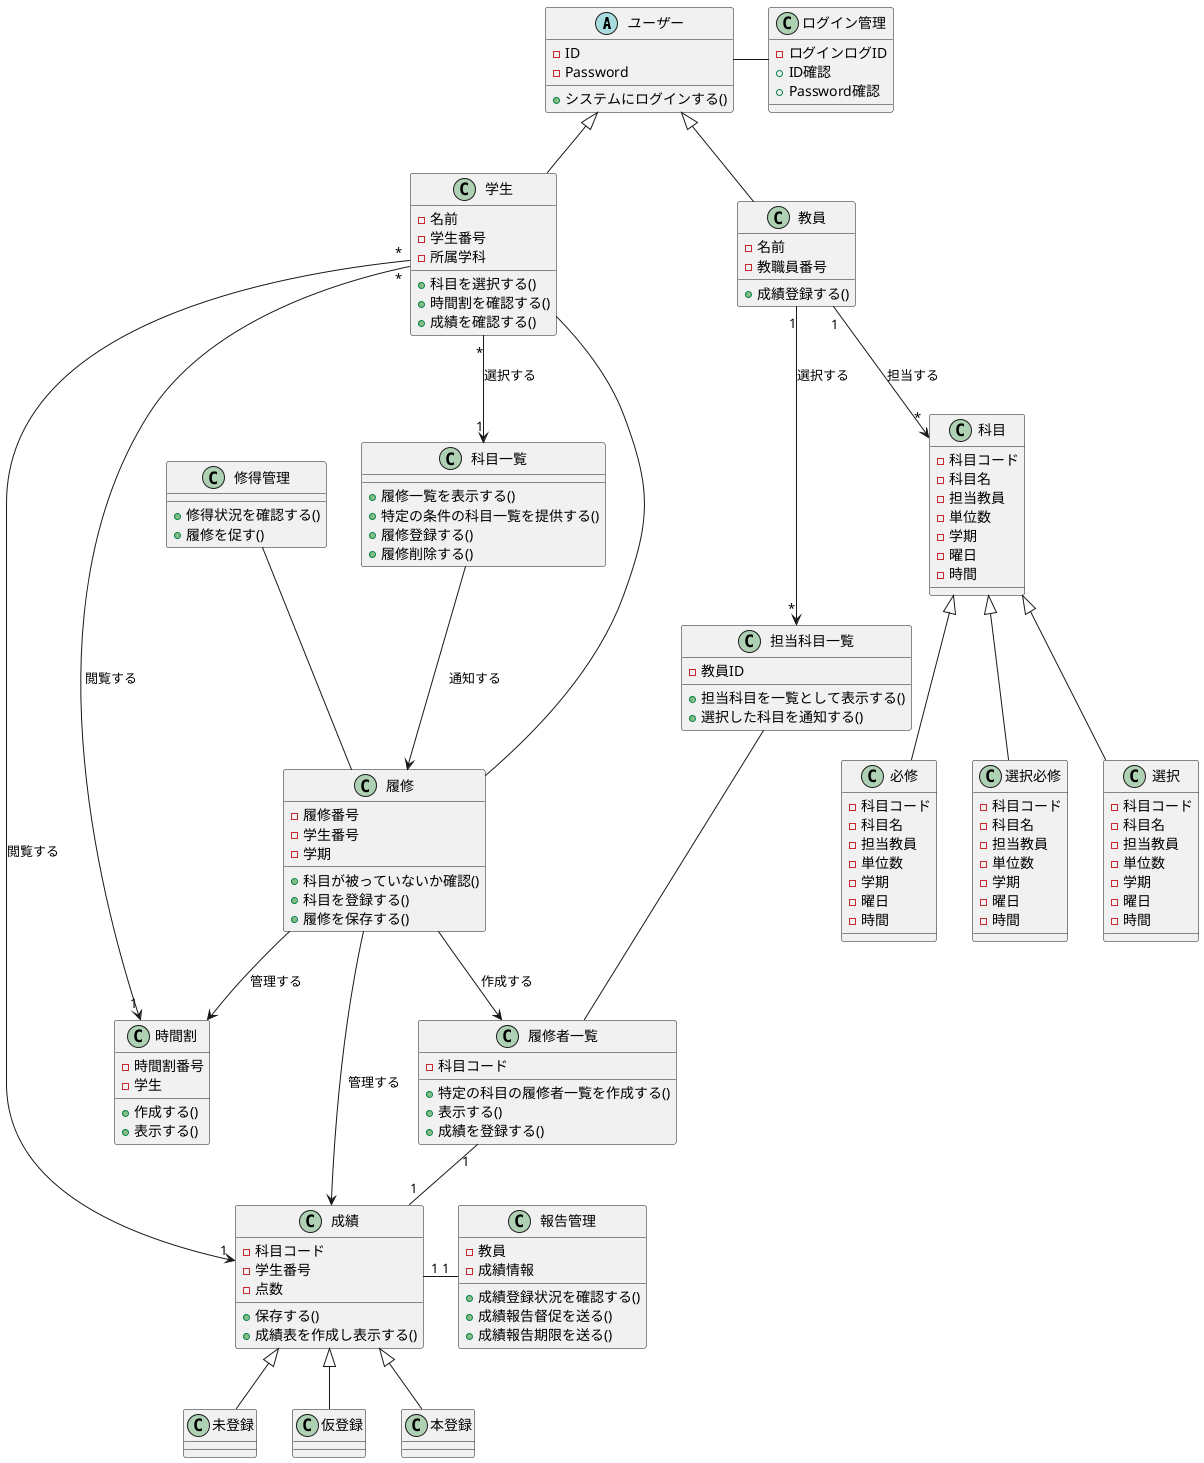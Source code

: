 @startuml クラス図1
'分析段階のクラス図'


'クラス'
abstract ユーザー{
    - ID
    - Password
    + システムにログインする()
}

'学生クラスは学生の名前や学生番号が属性として保存されている．
'科目の選択や時間割を確認等の動作を行う
class 学生{
    - 名前
    - 学生番号
    - 所属学科
    + 科目を選択する()
    + 時間割を確認する()
    + 成績を確認する()
}

'教員クラスは教員毎にオブジェクトが作成される
class 教員{
    - 名前
    - 教職員番号
    + 成績登録する()
}

'ユーザーのログインを確認するためのクラス
class ログイン管理{
    - ログインログID
    + ID確認
    + Password確認
}

'履修クラスはある学生がどの科目を履修しているかを表すクラスである．学生毎に作成されることを想定している
'また，履修登録，削除ができるかも確認をする
'このクラスで成績表や時間割が作成されることを想定している．
'成績クラスを参照し，成績も一緒に保存することを想定する
class 履修{
    - 履修番号
    - 学生番号
    - 学期
    + 科目が被っていないか確認()
    + 科目を登録する()
    + 履修を保存する()
}

'科目一覧クラスは科目クラスを参照し特定(曜日や時間)で合致する科目を一覧と表示や選択された科目を通知するクラスである．
class 科目一覧{
    + 履修一覧を表示する()
    + 特定の条件の科目一覧を提供する()
    + 履修登録する()
    + 履修削除する()
}

'担当科目一覧は教員が担当している科目を一覧として表示するために使用するクラスである．
class 担当科目一覧{
    - 教員ID
    + 担当科目を一覧として表示する()
    + 選択した科目を通知する()
}

class 履修者一覧{
    - 科目コード
    + 特定の科目の履修者一覧を作成する()
    + 表示する()
    + 成績を登録する()
}

'科目クラスには科目コード毎に作成される
'学期，曜日，時間等の情報が属性として保存されている．
'所属学科によって科目の分類が異なるので関連クラスとして定義されている
class 科目{
    - 科目コード
    - 科目名
    - 担当教員
    - 単位数
    - 学期
    - 曜日
    - 時間
}

class 必修{
    - 科目コード
    - 科目名
    - 担当教員
    - 単位数
    - 学期
    - 曜日
    - 時間
}

class 選択必修{
    - 科目コード
    - 科目名
    - 担当教員
    - 単位数
    - 学期
    - 曜日
    - 時間  
}

class 選択{
    - 科目コード
    - 科目名
    - 担当教員
    - 単位数
    - 学期
    - 曜日
    - 時間
}

'成績クラスは，科目，学生を属性に持ち，点数等を保持する．
'その
class 成績{
    - 科目コード
    - 学生番号
    - 点数
    + 保存する()
    + 成績表を作成し表示する()
}

class 未登録{

}

class 仮登録{

}

class 本登録{

}

'履修クラスから作成され，学生から閲覧されることを想定している
class 時間割{
    - 時間割番号
    - 学生
    + 作成する()
    + 表示する()
}

'履修クラスで履修状況を確認し，修得できていなかったら修得を促すクラス
class 修得管理{
    + 修得状況を確認する()
    + 履修を促す()
}

'成績を確認し，成績が登録されていなかった場合に督促等を送るためのクラス
class 報告管理{
    - 教員
    - 成績情報
    + 成績登録状況を確認する()
    + 成績報告督促を送る()
    + 成績報告期限を送る()
}


'関係'
ユーザー <|-down- 学生
ユーザー <|-down- 教員
ユーザー -right- ログイン管理

教員 "1" --> "*" 科目 : 担当する
教員 "1" --> "*" 担当科目一覧 : 選択する

学生 "*" --> "1" 時間割 : 閲覧する
学生 "*" --> "1" 科目一覧 : 選択する
学生 -- 履修
学生 "*" --> "1" 成績 : 閲覧する

成績 "1" -right- "1" 報告管理
履修者一覧 "1" -- "1" 成績
担当科目一覧 -- 履修者一覧
科目一覧 --> 履修 : 通知する

履修 --> 時間割 : 管理する
履修 --> 成績 : 管理する
履修 --> 履修者一覧 : 作成する

修得管理 -- 履修

科目 <|-- 必修
科目 <|-- 選択必修
科目 <|-- 選択

成績 <|-- 未登録
成績 <|-- 仮登録
成績 <|-- 本登録
@enduml